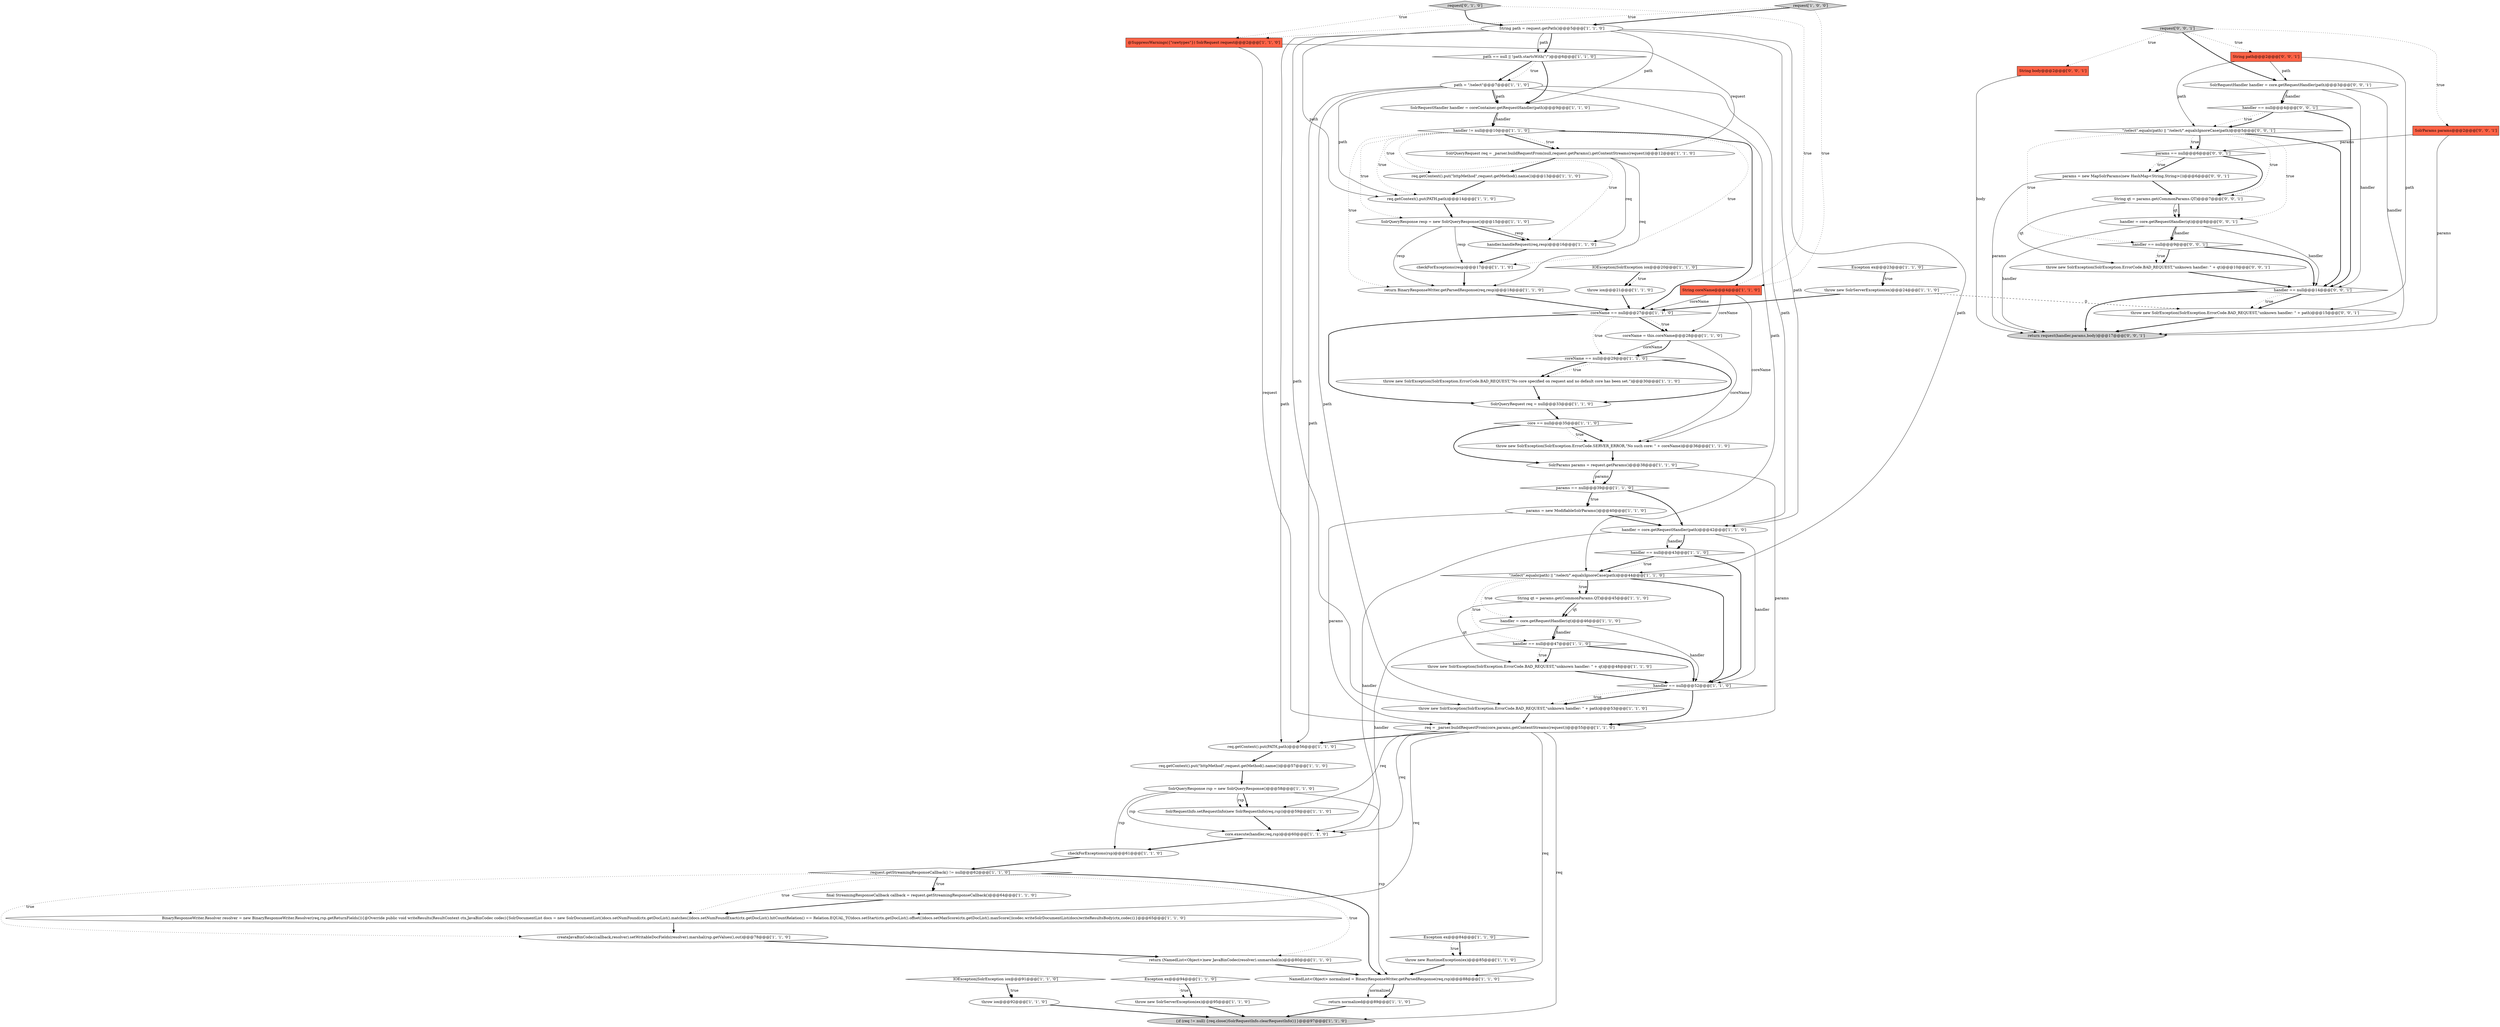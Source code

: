 digraph {
17 [style = filled, label = "NamedList<Object> normalized = BinaryResponseWriter.getParsedResponse(req,rsp)@@@88@@@['1', '1', '0']", fillcolor = white, shape = ellipse image = "AAA0AAABBB1BBB"];
40 [style = filled, label = "throw new SolrServerException(ex)@@@24@@@['1', '1', '0']", fillcolor = white, shape = ellipse image = "AAA0AAABBB1BBB"];
39 [style = filled, label = "req.getContext().put(PATH,path)@@@14@@@['1', '1', '0']", fillcolor = white, shape = ellipse image = "AAA0AAABBB1BBB"];
7 [style = filled, label = "core == null@@@35@@@['1', '1', '0']", fillcolor = white, shape = diamond image = "AAA0AAABBB1BBB"];
19 [style = filled, label = "SolrQueryRequest req = _parser.buildRequestFrom(null,request.getParams(),getContentStreams(request))@@@12@@@['1', '1', '0']", fillcolor = white, shape = ellipse image = "AAA0AAABBB1BBB"];
57 [style = filled, label = "String qt = params.get(CommonParams.QT)@@@45@@@['1', '1', '0']", fillcolor = white, shape = ellipse image = "AAA0AAABBB1BBB"];
49 [style = filled, label = "path == null || !path.startsWith(\"/\")@@@6@@@['1', '1', '0']", fillcolor = white, shape = diamond image = "AAA0AAABBB1BBB"];
68 [style = filled, label = "handler == null@@@14@@@['0', '0', '1']", fillcolor = white, shape = diamond image = "AAA0AAABBB3BBB"];
27 [style = filled, label = "Exception ex@@@84@@@['1', '1', '0']", fillcolor = white, shape = diamond image = "AAA0AAABBB1BBB"];
32 [style = filled, label = "BinaryResponseWriter.Resolver resolver = new BinaryResponseWriter.Resolver(req,rsp.getReturnFields()){@Override public void writeResults(ResultContext ctx,JavaBinCodec codec){SolrDocumentList docs = new SolrDocumentList()docs.setNumFound(ctx.getDocList().matches())docs.setNumFoundExact(ctx.getDocList().hitCountRelation() == Relation.EQUAL_TO)docs.setStart(ctx.getDocList().offset())docs.setMaxScore(ctx.getDocList().maxScore())codec.writeSolrDocumentList(docs)writeResultsBody(ctx,codec)}}@@@65@@@['1', '1', '0']", fillcolor = white, shape = ellipse image = "AAA0AAABBB1BBB"];
67 [style = filled, label = "handler = core.getRequestHandler(qt)@@@8@@@['0', '0', '1']", fillcolor = white, shape = ellipse image = "AAA0AAABBB3BBB"];
9 [style = filled, label = "coreName == null@@@27@@@['1', '1', '0']", fillcolor = white, shape = diamond image = "AAA0AAABBB1BBB"];
22 [style = filled, label = "handler = core.getRequestHandler(path)@@@42@@@['1', '1', '0']", fillcolor = white, shape = ellipse image = "AAA0AAABBB1BBB"];
4 [style = filled, label = "coreName = this.coreName@@@28@@@['1', '1', '0']", fillcolor = white, shape = ellipse image = "AAA0AAABBB1BBB"];
30 [style = filled, label = "path = \"/select\"@@@7@@@['1', '1', '0']", fillcolor = white, shape = ellipse image = "AAA0AAABBB1BBB"];
60 [style = filled, label = "params = new MapSolrParams(new HashMap<String,String>())@@@6@@@['0', '0', '1']", fillcolor = white, shape = ellipse image = "AAA0AAABBB3BBB"];
13 [style = filled, label = "\"/select\".equals(path) || \"/select/\".equalsIgnoreCase(path)@@@44@@@['1', '1', '0']", fillcolor = white, shape = diamond image = "AAA0AAABBB1BBB"];
5 [style = filled, label = "throw iox@@@21@@@['1', '1', '0']", fillcolor = white, shape = ellipse image = "AAA0AAABBB1BBB"];
18 [style = filled, label = "Exception ex@@@94@@@['1', '1', '0']", fillcolor = white, shape = diamond image = "AAA0AAABBB1BBB"];
29 [style = filled, label = "{if (req != null) {req.close()SolrRequestInfo.clearRequestInfo()}}@@@97@@@['1', '1', '0']", fillcolor = lightgray, shape = ellipse image = "AAA0AAABBB1BBB"];
28 [style = filled, label = "String path = request.getPath()@@@5@@@['1', '1', '0']", fillcolor = white, shape = ellipse image = "AAA0AAABBB1BBB"];
8 [style = filled, label = "checkForExceptions(rsp)@@@61@@@['1', '1', '0']", fillcolor = white, shape = ellipse image = "AAA0AAABBB1BBB"];
10 [style = filled, label = "handler == null@@@43@@@['1', '1', '0']", fillcolor = white, shape = diamond image = "AAA0AAABBB1BBB"];
43 [style = filled, label = "params == null@@@39@@@['1', '1', '0']", fillcolor = white, shape = diamond image = "AAA0AAABBB1BBB"];
53 [style = filled, label = "request.getStreamingResponseCallback() != null@@@62@@@['1', '1', '0']", fillcolor = white, shape = diamond image = "AAA0AAABBB1BBB"];
61 [style = filled, label = "String qt = params.get(CommonParams.QT)@@@7@@@['0', '0', '1']", fillcolor = white, shape = ellipse image = "AAA0AAABBB3BBB"];
69 [style = filled, label = "return request(handler,params,body)@@@17@@@['0', '0', '1']", fillcolor = lightgray, shape = ellipse image = "AAA0AAABBB3BBB"];
38 [style = filled, label = "SolrRequestInfo.setRequestInfo(new SolrRequestInfo(req,rsp))@@@59@@@['1', '1', '0']", fillcolor = white, shape = ellipse image = "AAA0AAABBB1BBB"];
45 [style = filled, label = "IOException|SolrException iox@@@20@@@['1', '1', '0']", fillcolor = white, shape = diamond image = "AAA0AAABBB1BBB"];
73 [style = filled, label = "handler == null@@@4@@@['0', '0', '1']", fillcolor = white, shape = diamond image = "AAA0AAABBB3BBB"];
46 [style = filled, label = "SolrQueryResponse rsp = new SolrQueryResponse()@@@58@@@['1', '1', '0']", fillcolor = white, shape = ellipse image = "AAA0AAABBB1BBB"];
55 [style = filled, label = "throw iox@@@92@@@['1', '1', '0']", fillcolor = white, shape = ellipse image = "AAA0AAABBB1BBB"];
74 [style = filled, label = "SolrRequestHandler handler = core.getRequestHandler(path)@@@3@@@['0', '0', '1']", fillcolor = white, shape = ellipse image = "AAA0AAABBB3BBB"];
62 [style = filled, label = "throw new SolrException(SolrException.ErrorCode.BAD_REQUEST,\"unknown handler: \" + path)@@@15@@@['0', '0', '1']", fillcolor = white, shape = ellipse image = "AAA0AAABBB3BBB"];
75 [style = filled, label = "params == null@@@6@@@['0', '0', '1']", fillcolor = white, shape = diamond image = "AAA0AAABBB3BBB"];
21 [style = filled, label = "req.getContext().put(PATH,path)@@@56@@@['1', '1', '0']", fillcolor = white, shape = ellipse image = "AAA0AAABBB1BBB"];
36 [style = filled, label = "Exception ex@@@23@@@['1', '1', '0']", fillcolor = white, shape = diamond image = "AAA0AAABBB1BBB"];
6 [style = filled, label = "handler == null@@@52@@@['1', '1', '0']", fillcolor = white, shape = diamond image = "AAA0AAABBB1BBB"];
58 [style = filled, label = "handler == null@@@47@@@['1', '1', '0']", fillcolor = white, shape = diamond image = "AAA0AAABBB1BBB"];
63 [style = filled, label = "String body@@@2@@@['0', '0', '1']", fillcolor = tomato, shape = box image = "AAA0AAABBB3BBB"];
51 [style = filled, label = "SolrQueryResponse resp = new SolrQueryResponse()@@@15@@@['1', '1', '0']", fillcolor = white, shape = ellipse image = "AAA0AAABBB1BBB"];
35 [style = filled, label = "req.getContext().put(\"httpMethod\",request.getMethod().name())@@@13@@@['1', '1', '0']", fillcolor = white, shape = ellipse image = "AAA0AAABBB1BBB"];
15 [style = filled, label = "coreName == null@@@29@@@['1', '1', '0']", fillcolor = white, shape = diamond image = "AAA0AAABBB1BBB"];
54 [style = filled, label = "throw new SolrServerException(ex)@@@95@@@['1', '1', '0']", fillcolor = white, shape = ellipse image = "AAA0AAABBB1BBB"];
48 [style = filled, label = "request['1', '0', '0']", fillcolor = lightgray, shape = diamond image = "AAA0AAABBB1BBB"];
71 [style = filled, label = "request['0', '0', '1']", fillcolor = lightgray, shape = diamond image = "AAA0AAABBB3BBB"];
50 [style = filled, label = "req.getContext().put(\"httpMethod\",request.getMethod().name())@@@57@@@['1', '1', '0']", fillcolor = white, shape = ellipse image = "AAA0AAABBB1BBB"];
26 [style = filled, label = "handler = core.getRequestHandler(qt)@@@46@@@['1', '1', '0']", fillcolor = white, shape = ellipse image = "AAA0AAABBB1BBB"];
70 [style = filled, label = "String path@@@2@@@['0', '0', '1']", fillcolor = tomato, shape = box image = "AAA0AAABBB3BBB"];
52 [style = filled, label = "req = _parser.buildRequestFrom(core,params,getContentStreams(request))@@@55@@@['1', '1', '0']", fillcolor = white, shape = ellipse image = "AAA0AAABBB1BBB"];
72 [style = filled, label = "handler == null@@@9@@@['0', '0', '1']", fillcolor = white, shape = diamond image = "AAA0AAABBB3BBB"];
37 [style = filled, label = "return BinaryResponseWriter.getParsedResponse(req,resp)@@@18@@@['1', '1', '0']", fillcolor = white, shape = ellipse image = "AAA0AAABBB1BBB"];
44 [style = filled, label = "params = new ModifiableSolrParams()@@@40@@@['1', '1', '0']", fillcolor = white, shape = ellipse image = "AAA0AAABBB1BBB"];
31 [style = filled, label = "core.execute(handler,req,rsp)@@@60@@@['1', '1', '0']", fillcolor = white, shape = ellipse image = "AAA0AAABBB1BBB"];
42 [style = filled, label = "createJavaBinCodec(callback,resolver).setWritableDocFields(resolver).marshal(rsp.getValues(),out)@@@78@@@['1', '1', '0']", fillcolor = white, shape = ellipse image = "AAA0AAABBB1BBB"];
20 [style = filled, label = "checkForExceptions(resp)@@@17@@@['1', '1', '0']", fillcolor = white, shape = ellipse image = "AAA0AAABBB1BBB"];
0 [style = filled, label = "handler != null@@@10@@@['1', '1', '0']", fillcolor = white, shape = diamond image = "AAA0AAABBB1BBB"];
14 [style = filled, label = "throw new SolrException(SolrException.ErrorCode.BAD_REQUEST,\"unknown handler: \" + path)@@@53@@@['1', '1', '0']", fillcolor = white, shape = ellipse image = "AAA0AAABBB1BBB"];
24 [style = filled, label = "throw new SolrException(SolrException.ErrorCode.BAD_REQUEST,\"unknown handler: \" + qt)@@@48@@@['1', '1', '0']", fillcolor = white, shape = ellipse image = "AAA0AAABBB1BBB"];
33 [style = filled, label = "handler.handleRequest(req,resp)@@@16@@@['1', '1', '0']", fillcolor = white, shape = ellipse image = "AAA0AAABBB1BBB"];
65 [style = filled, label = "throw new SolrException(SolrException.ErrorCode.BAD_REQUEST,\"unknown handler: \" + qt)@@@10@@@['0', '0', '1']", fillcolor = white, shape = ellipse image = "AAA0AAABBB3BBB"];
12 [style = filled, label = "throw new SolrException(SolrException.ErrorCode.SERVER_ERROR,\"No such core: \" + coreName)@@@36@@@['1', '1', '0']", fillcolor = white, shape = ellipse image = "AAA0AAABBB1BBB"];
64 [style = filled, label = "\"/select\".equals(path) || \"/select/\".equalsIgnoreCase(path)@@@5@@@['0', '0', '1']", fillcolor = white, shape = diamond image = "AAA0AAABBB3BBB"];
1 [style = filled, label = "SolrParams params = request.getParams()@@@38@@@['1', '1', '0']", fillcolor = white, shape = ellipse image = "AAA0AAABBB1BBB"];
47 [style = filled, label = "return normalized@@@89@@@['1', '1', '0']", fillcolor = white, shape = ellipse image = "AAA0AAABBB1BBB"];
11 [style = filled, label = "return (NamedList<Object>)new JavaBinCodec(resolver).unmarshal(in)@@@80@@@['1', '1', '0']", fillcolor = white, shape = ellipse image = "AAA0AAABBB1BBB"];
34 [style = filled, label = "final StreamingResponseCallback callback = request.getStreamingResponseCallback()@@@64@@@['1', '1', '0']", fillcolor = white, shape = ellipse image = "AAA0AAABBB1BBB"];
23 [style = filled, label = "throw new RuntimeException(ex)@@@85@@@['1', '1', '0']", fillcolor = white, shape = ellipse image = "AAA0AAABBB1BBB"];
2 [style = filled, label = "IOException|SolrException iox@@@91@@@['1', '1', '0']", fillcolor = white, shape = diamond image = "AAA0AAABBB1BBB"];
25 [style = filled, label = "throw new SolrException(SolrException.ErrorCode.BAD_REQUEST,\"No core specified on request and no default core has been set.\")@@@30@@@['1', '1', '0']", fillcolor = white, shape = ellipse image = "AAA0AAABBB1BBB"];
59 [style = filled, label = "request['0', '1', '0']", fillcolor = lightgray, shape = diamond image = "AAA0AAABBB2BBB"];
41 [style = filled, label = "String coreName@@@4@@@['1', '1', '0']", fillcolor = tomato, shape = box image = "AAA0AAABBB1BBB"];
16 [style = filled, label = "SolrQueryRequest req = null@@@33@@@['1', '1', '0']", fillcolor = white, shape = ellipse image = "AAA0AAABBB1BBB"];
66 [style = filled, label = "SolrParams params@@@2@@@['0', '0', '1']", fillcolor = tomato, shape = box image = "AAA0AAABBB3BBB"];
3 [style = filled, label = "SolrRequestHandler handler = coreContainer.getRequestHandler(path)@@@9@@@['1', '1', '0']", fillcolor = white, shape = ellipse image = "AAA0AAABBB1BBB"];
56 [style = filled, label = "@SuppressWarnings({\"rawtypes\"}) SolrRequest request@@@2@@@['1', '1', '0']", fillcolor = tomato, shape = box image = "AAA0AAABBB1BBB"];
63->69 [style = solid, label="body"];
49->30 [style = bold, label=""];
60->61 [style = bold, label=""];
20->37 [style = bold, label=""];
61->67 [style = bold, label=""];
26->58 [style = solid, label="handler"];
30->22 [style = solid, label="path"];
52->17 [style = solid, label="req"];
0->37 [style = dotted, label="true"];
53->17 [style = bold, label=""];
18->54 [style = dotted, label="true"];
22->10 [style = solid, label="handler"];
61->67 [style = solid, label="qt"];
64->61 [style = dotted, label="true"];
45->5 [style = bold, label=""];
13->6 [style = bold, label=""];
50->46 [style = bold, label=""];
12->1 [style = bold, label=""];
30->14 [style = solid, label="path"];
28->49 [style = solid, label="path"];
60->69 [style = solid, label="params"];
30->13 [style = solid, label="path"];
71->70 [style = dotted, label="true"];
75->60 [style = bold, label=""];
28->22 [style = solid, label="path"];
30->39 [style = solid, label="path"];
13->26 [style = dotted, label="true"];
49->3 [style = bold, label=""];
59->56 [style = dotted, label="true"];
28->49 [style = bold, label=""];
25->16 [style = bold, label=""];
46->38 [style = bold, label=""];
49->30 [style = dotted, label="true"];
45->5 [style = dotted, label="true"];
55->29 [style = bold, label=""];
53->34 [style = bold, label=""];
59->41 [style = dotted, label="true"];
39->51 [style = bold, label=""];
52->38 [style = solid, label="req"];
15->16 [style = bold, label=""];
58->24 [style = bold, label=""];
56->52 [style = solid, label="request"];
44->52 [style = solid, label="params"];
65->68 [style = bold, label=""];
16->7 [style = bold, label=""];
27->23 [style = dotted, label="true"];
56->19 [style = solid, label="request"];
71->63 [style = dotted, label="true"];
74->69 [style = solid, label="handler"];
7->1 [style = bold, label=""];
57->26 [style = solid, label="qt"];
15->25 [style = dotted, label="true"];
15->25 [style = bold, label=""];
30->21 [style = solid, label="path"];
43->44 [style = bold, label=""];
53->34 [style = dotted, label="true"];
36->40 [style = dotted, label="true"];
28->21 [style = solid, label="path"];
52->32 [style = solid, label="req"];
10->13 [style = dotted, label="true"];
0->51 [style = dotted, label="true"];
4->15 [style = solid, label="coreName"];
64->72 [style = dotted, label="true"];
51->33 [style = bold, label=""];
9->16 [style = bold, label=""];
64->68 [style = bold, label=""];
28->14 [style = solid, label="path"];
0->19 [style = bold, label=""];
33->20 [style = bold, label=""];
11->17 [style = bold, label=""];
70->62 [style = solid, label="path"];
51->20 [style = solid, label="resp"];
61->65 [style = solid, label="qt"];
53->32 [style = dotted, label="true"];
0->33 [style = dotted, label="true"];
13->58 [style = dotted, label="true"];
6->14 [style = bold, label=""];
7->12 [style = bold, label=""];
28->39 [style = solid, label="path"];
22->6 [style = solid, label="handler"];
41->4 [style = solid, label="coreName"];
71->66 [style = dotted, label="true"];
67->69 [style = solid, label="handler"];
0->20 [style = dotted, label="true"];
1->43 [style = solid, label="params"];
14->52 [style = bold, label=""];
38->31 [style = bold, label=""];
3->0 [style = solid, label="handler"];
58->6 [style = bold, label=""];
8->53 [style = bold, label=""];
36->40 [style = bold, label=""];
52->29 [style = solid, label="req"];
22->10 [style = bold, label=""];
0->19 [style = dotted, label="true"];
46->31 [style = solid, label="rsp"];
19->35 [style = bold, label=""];
17->47 [style = solid, label="normalized"];
19->33 [style = solid, label="req"];
41->9 [style = solid, label="coreName"];
46->38 [style = solid, label="rsp"];
74->68 [style = solid, label="handler"];
52->21 [style = bold, label=""];
72->65 [style = bold, label=""];
10->6 [style = bold, label=""];
73->68 [style = bold, label=""];
30->3 [style = solid, label="path"];
9->4 [style = bold, label=""];
68->69 [style = bold, label=""];
57->26 [style = bold, label=""];
51->37 [style = solid, label="resp"];
21->50 [style = bold, label=""];
1->52 [style = solid, label="params"];
17->47 [style = bold, label=""];
2->55 [style = bold, label=""];
28->13 [style = solid, label="path"];
42->11 [style = bold, label=""];
71->74 [style = bold, label=""];
67->72 [style = bold, label=""];
6->14 [style = dotted, label="true"];
48->41 [style = dotted, label="true"];
73->64 [style = dotted, label="true"];
28->3 [style = solid, label="path"];
66->69 [style = solid, label="params"];
0->35 [style = dotted, label="true"];
58->24 [style = dotted, label="true"];
32->42 [style = bold, label=""];
64->75 [style = dotted, label="true"];
53->42 [style = dotted, label="true"];
64->75 [style = bold, label=""];
13->57 [style = dotted, label="true"];
10->13 [style = bold, label=""];
9->4 [style = dotted, label="true"];
18->54 [style = bold, label=""];
40->9 [style = bold, label=""];
46->8 [style = solid, label="rsp"];
13->57 [style = bold, label=""];
19->37 [style = solid, label="req"];
48->56 [style = dotted, label="true"];
24->6 [style = bold, label=""];
59->28 [style = bold, label=""];
37->9 [style = bold, label=""];
23->17 [style = bold, label=""];
1->43 [style = bold, label=""];
43->22 [style = bold, label=""];
53->11 [style = dotted, label="true"];
67->68 [style = solid, label="handler"];
72->68 [style = bold, label=""];
72->65 [style = dotted, label="true"];
75->61 [style = bold, label=""];
67->72 [style = solid, label="handler"];
40->62 [style = dashed, label="0"];
68->62 [style = bold, label=""];
26->58 [style = bold, label=""];
70->74 [style = solid, label="path"];
57->24 [style = solid, label="qt"];
7->12 [style = dotted, label="true"];
31->8 [style = bold, label=""];
62->69 [style = bold, label=""];
68->62 [style = dotted, label="true"];
0->9 [style = bold, label=""];
54->29 [style = bold, label=""];
27->23 [style = bold, label=""];
2->55 [style = dotted, label="true"];
5->9 [style = bold, label=""];
35->39 [style = bold, label=""];
6->52 [style = bold, label=""];
26->6 [style = solid, label="handler"];
48->28 [style = bold, label=""];
30->3 [style = bold, label=""];
26->31 [style = solid, label="handler"];
70->64 [style = solid, label="path"];
4->12 [style = solid, label="coreName"];
46->17 [style = solid, label="rsp"];
3->0 [style = bold, label=""];
51->33 [style = solid, label="resp"];
64->67 [style = dotted, label="true"];
9->15 [style = dotted, label="true"];
22->31 [style = solid, label="handler"];
73->64 [style = bold, label=""];
4->15 [style = bold, label=""];
74->73 [style = bold, label=""];
43->44 [style = dotted, label="true"];
74->73 [style = solid, label="handler"];
44->22 [style = bold, label=""];
75->60 [style = dotted, label="true"];
52->31 [style = solid, label="req"];
0->39 [style = dotted, label="true"];
47->29 [style = bold, label=""];
41->12 [style = solid, label="coreName"];
34->32 [style = bold, label=""];
66->75 [style = solid, label="params"];
}
